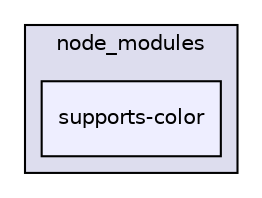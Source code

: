 digraph "gulp-src/node_modules/gulp-concat/node_modules/gulp-util/node_modules/chalk/node_modules/supports-color" {
  compound=true
  node [ fontsize="10", fontname="Helvetica"];
  edge [ labelfontsize="10", labelfontname="Helvetica"];
  subgraph clusterdir_a644d662b7c42713e5b9b20f1b83c9e1 {
    graph [ bgcolor="#ddddee", pencolor="black", label="node_modules" fontname="Helvetica", fontsize="10", URL="dir_a644d662b7c42713e5b9b20f1b83c9e1.html"]
  dir_1e7a61d79687b70f8f1204966f1444e9 [shape=box, label="supports-color", style="filled", fillcolor="#eeeeff", pencolor="black", URL="dir_1e7a61d79687b70f8f1204966f1444e9.html"];
  }
}
